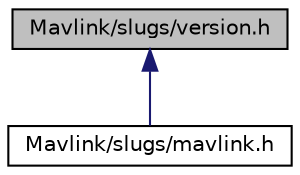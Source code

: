 digraph "Mavlink/slugs/version.h"
{
  edge [fontname="Helvetica",fontsize="10",labelfontname="Helvetica",labelfontsize="10"];
  node [fontname="Helvetica",fontsize="10",shape=record];
  Node1 [label="Mavlink/slugs/version.h",height=0.2,width=0.4,color="black", fillcolor="grey75", style="filled", fontcolor="black"];
  Node1 -> Node2 [dir="back",color="midnightblue",fontsize="10",style="solid"];
  Node2 [label="Mavlink/slugs/mavlink.h",height=0.2,width=0.4,color="black", fillcolor="white", style="filled",URL="$slugs_2mavlink_8h.html",tooltip="MAVLink comm protocol built from slugs.xml. "];
}
